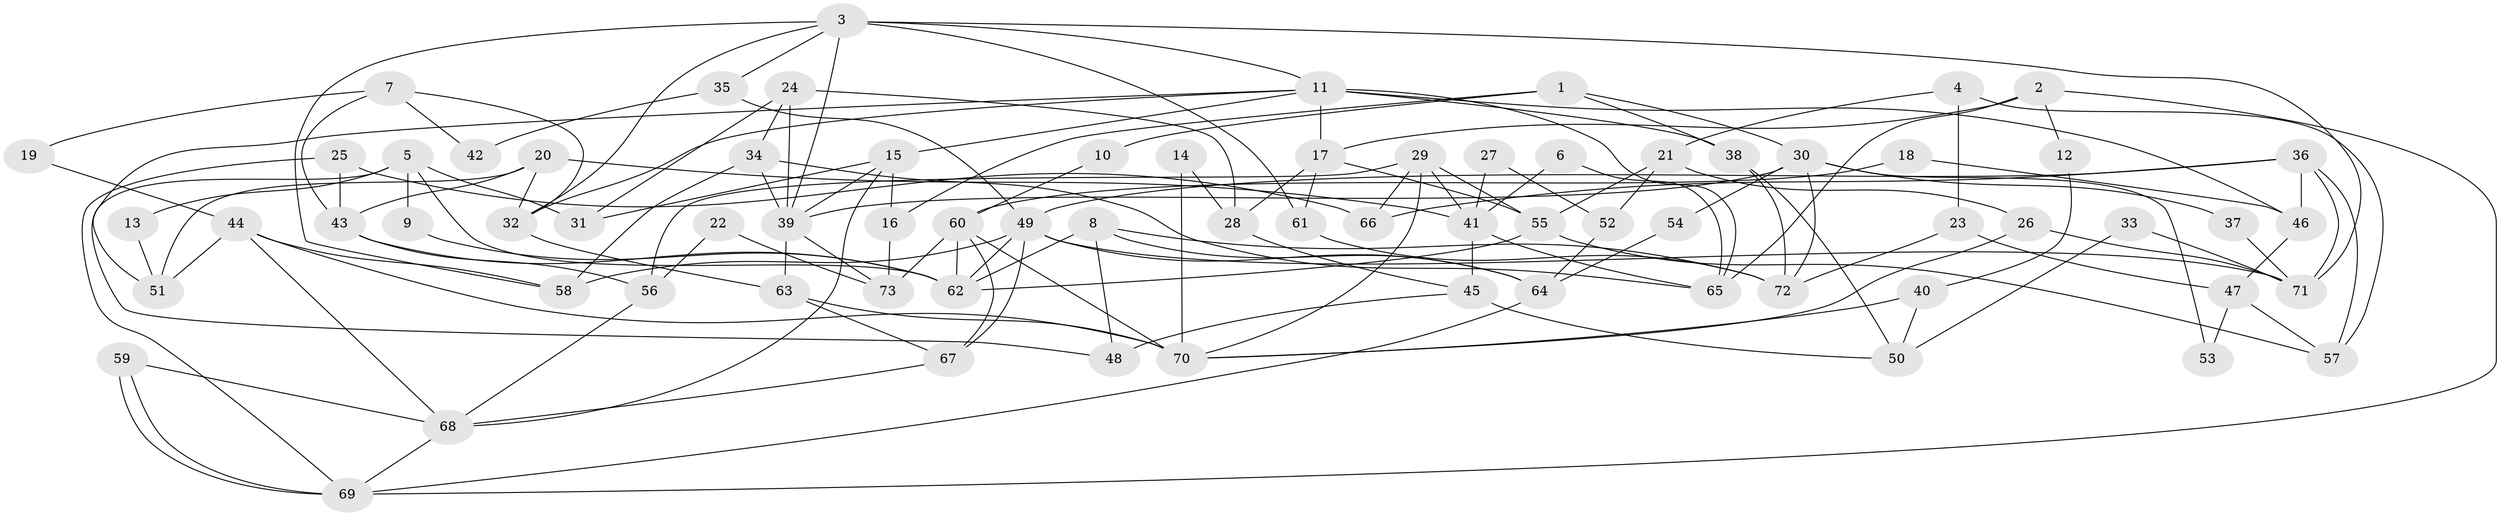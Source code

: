 // coarse degree distribution, {3: 0.1724137931034483, 5: 0.1724137931034483, 2: 0.06896551724137931, 7: 0.1724137931034483, 4: 0.1724137931034483, 6: 0.10344827586206896, 8: 0.10344827586206896, 9: 0.034482758620689655}
// Generated by graph-tools (version 1.1) at 2025/55/03/04/25 21:55:19]
// undirected, 73 vertices, 146 edges
graph export_dot {
graph [start="1"]
  node [color=gray90,style=filled];
  1;
  2;
  3;
  4;
  5;
  6;
  7;
  8;
  9;
  10;
  11;
  12;
  13;
  14;
  15;
  16;
  17;
  18;
  19;
  20;
  21;
  22;
  23;
  24;
  25;
  26;
  27;
  28;
  29;
  30;
  31;
  32;
  33;
  34;
  35;
  36;
  37;
  38;
  39;
  40;
  41;
  42;
  43;
  44;
  45;
  46;
  47;
  48;
  49;
  50;
  51;
  52;
  53;
  54;
  55;
  56;
  57;
  58;
  59;
  60;
  61;
  62;
  63;
  64;
  65;
  66;
  67;
  68;
  69;
  70;
  71;
  72;
  73;
  1 -- 16;
  1 -- 38;
  1 -- 10;
  1 -- 30;
  2 -- 65;
  2 -- 69;
  2 -- 12;
  2 -- 17;
  3 -- 39;
  3 -- 11;
  3 -- 32;
  3 -- 35;
  3 -- 58;
  3 -- 61;
  3 -- 71;
  4 -- 21;
  4 -- 57;
  4 -- 23;
  5 -- 62;
  5 -- 31;
  5 -- 9;
  5 -- 13;
  5 -- 48;
  6 -- 65;
  6 -- 41;
  7 -- 43;
  7 -- 32;
  7 -- 19;
  7 -- 42;
  8 -- 48;
  8 -- 62;
  8 -- 64;
  8 -- 72;
  9 -- 62;
  10 -- 60;
  11 -- 65;
  11 -- 32;
  11 -- 15;
  11 -- 17;
  11 -- 38;
  11 -- 46;
  11 -- 51;
  12 -- 40;
  13 -- 51;
  14 -- 28;
  14 -- 70;
  15 -- 39;
  15 -- 16;
  15 -- 31;
  15 -- 68;
  16 -- 73;
  17 -- 28;
  17 -- 55;
  17 -- 61;
  18 -- 46;
  18 -- 60;
  19 -- 44;
  20 -- 51;
  20 -- 32;
  20 -- 41;
  20 -- 43;
  21 -- 55;
  21 -- 26;
  21 -- 52;
  22 -- 56;
  22 -- 73;
  23 -- 72;
  23 -- 47;
  24 -- 39;
  24 -- 34;
  24 -- 28;
  24 -- 31;
  25 -- 69;
  25 -- 43;
  25 -- 66;
  26 -- 70;
  26 -- 71;
  27 -- 52;
  27 -- 41;
  28 -- 45;
  29 -- 66;
  29 -- 56;
  29 -- 41;
  29 -- 55;
  29 -- 70;
  30 -- 72;
  30 -- 37;
  30 -- 39;
  30 -- 53;
  30 -- 54;
  32 -- 63;
  33 -- 50;
  33 -- 71;
  34 -- 58;
  34 -- 39;
  34 -- 65;
  35 -- 49;
  35 -- 42;
  36 -- 49;
  36 -- 57;
  36 -- 46;
  36 -- 66;
  36 -- 71;
  37 -- 71;
  38 -- 72;
  38 -- 50;
  39 -- 63;
  39 -- 73;
  40 -- 50;
  40 -- 70;
  41 -- 45;
  41 -- 65;
  43 -- 62;
  43 -- 56;
  44 -- 68;
  44 -- 58;
  44 -- 51;
  44 -- 70;
  45 -- 48;
  45 -- 50;
  46 -- 47;
  47 -- 53;
  47 -- 57;
  49 -- 62;
  49 -- 71;
  49 -- 58;
  49 -- 64;
  49 -- 67;
  52 -- 64;
  54 -- 64;
  55 -- 57;
  55 -- 62;
  56 -- 68;
  59 -- 69;
  59 -- 69;
  59 -- 68;
  60 -- 70;
  60 -- 67;
  60 -- 62;
  60 -- 73;
  61 -- 72;
  63 -- 67;
  63 -- 70;
  64 -- 69;
  67 -- 68;
  68 -- 69;
}
